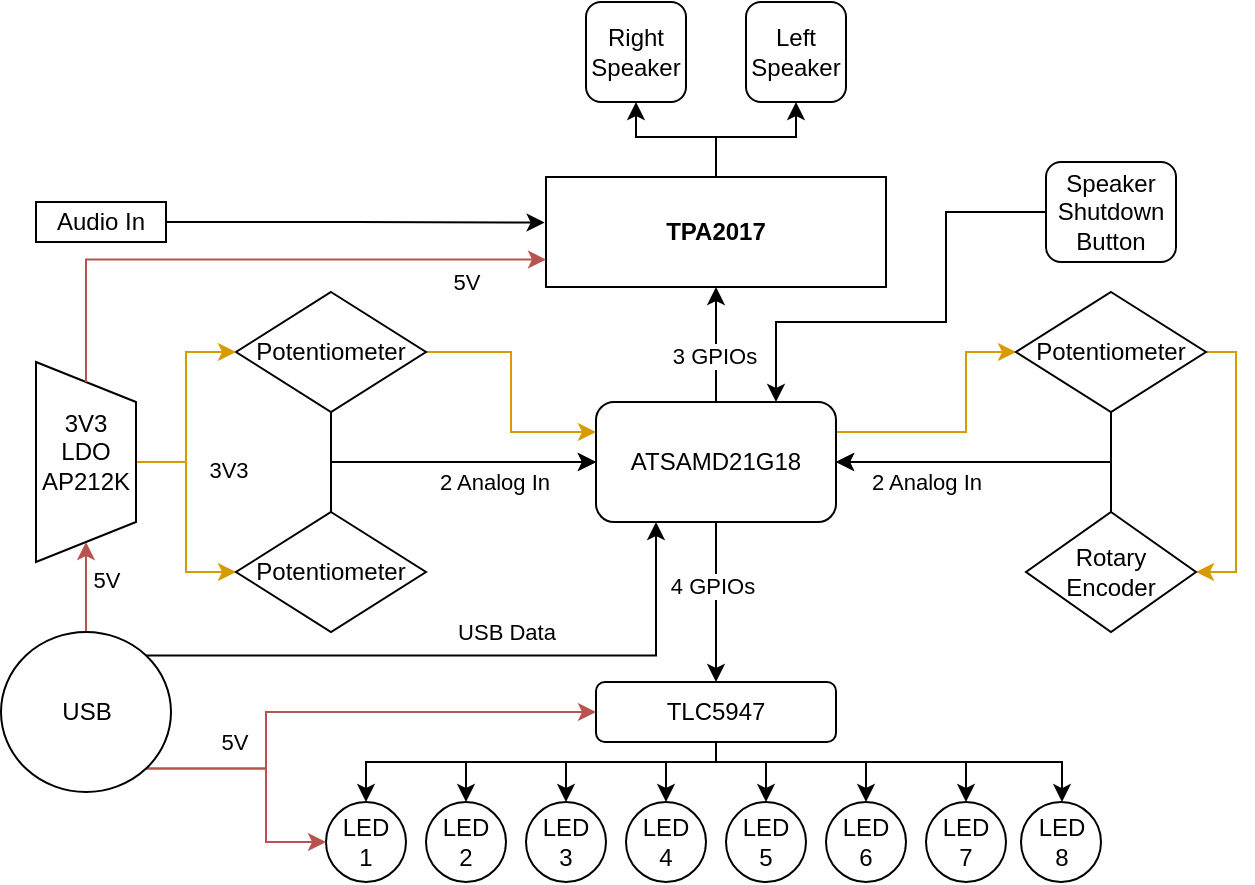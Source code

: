 <mxfile version="14.4.3" type="device"><diagram id="X3_nB0WhLi7Ix3hSvqKF" name="Page-1"><mxGraphModel dx="1313" dy="854" grid="1" gridSize="10" guides="1" tooltips="1" connect="1" arrows="1" fold="1" page="1" pageScale="1" pageWidth="500" pageHeight="400" math="0" shadow="0"><root><mxCell id="0"/><mxCell id="1" parent="0"/><mxCell id="Q01XSOpCoa18E9VcZ7Vx-3" style="edgeStyle=orthogonalEdgeStyle;rounded=0;orthogonalLoop=1;jettySize=auto;html=1;exitX=1;exitY=0.5;exitDx=0;exitDy=0;entryX=-0.004;entryY=0.414;entryDx=0;entryDy=0;entryPerimeter=0;" parent="1" source="Q01XSOpCoa18E9VcZ7Vx-1" target="Q01XSOpCoa18E9VcZ7Vx-2" edge="1"><mxGeometry relative="1" as="geometry"><mxPoint x="150" y="65" as="targetPoint"/><Array as="points"/></mxGeometry></mxCell><mxCell id="Q01XSOpCoa18E9VcZ7Vx-1" value="Audio In" style="rounded=0;whiteSpace=wrap;html=1;" parent="1" vertex="1"><mxGeometry x="-105" y="50" width="65" height="20" as="geometry"/></mxCell><mxCell id="Q01XSOpCoa18E9VcZ7Vx-51" style="edgeStyle=orthogonalEdgeStyle;rounded=0;orthogonalLoop=1;jettySize=auto;html=1;exitX=0.5;exitY=0;exitDx=0;exitDy=0;entryX=0.5;entryY=1;entryDx=0;entryDy=0;" parent="1" source="Q01XSOpCoa18E9VcZ7Vx-2" target="Q01XSOpCoa18E9VcZ7Vx-5" edge="1"><mxGeometry relative="1" as="geometry"/></mxCell><mxCell id="Q01XSOpCoa18E9VcZ7Vx-52" style="edgeStyle=orthogonalEdgeStyle;rounded=0;orthogonalLoop=1;jettySize=auto;html=1;exitX=0.5;exitY=0;exitDx=0;exitDy=0;entryX=0.5;entryY=1;entryDx=0;entryDy=0;" parent="1" source="Q01XSOpCoa18E9VcZ7Vx-2" target="Q01XSOpCoa18E9VcZ7Vx-4" edge="1"><mxGeometry relative="1" as="geometry"/></mxCell><mxCell id="Q01XSOpCoa18E9VcZ7Vx-2" value="&lt;b&gt;TPA2017&lt;/b&gt;" style="rounded=0;whiteSpace=wrap;html=1;" parent="1" vertex="1"><mxGeometry x="150" y="37.5" width="170" height="55" as="geometry"/></mxCell><mxCell id="Q01XSOpCoa18E9VcZ7Vx-5" value="Right Speaker" style="rounded=1;whiteSpace=wrap;html=1;" parent="1" vertex="1"><mxGeometry x="170" y="-50" width="50" height="50" as="geometry"/></mxCell><mxCell id="Q01XSOpCoa18E9VcZ7Vx-45" style="edgeStyle=orthogonalEdgeStyle;rounded=0;orthogonalLoop=1;jettySize=auto;html=1;exitX=0.5;exitY=1;exitDx=0;exitDy=0;entryX=0.5;entryY=0;entryDx=0;entryDy=0;" parent="1" source="Q01XSOpCoa18E9VcZ7Vx-11" target="Q01XSOpCoa18E9VcZ7Vx-12" edge="1"><mxGeometry relative="1" as="geometry"><Array as="points"><mxPoint x="235" y="280"/><mxPoint x="235" y="280"/></Array></mxGeometry></mxCell><mxCell id="YXx2N_Yibbr7xTXgmvik-11" value="4 GPIOs" style="edgeLabel;html=1;align=center;verticalAlign=middle;resizable=0;points=[];" parent="Q01XSOpCoa18E9VcZ7Vx-45" vertex="1" connectable="0"><mxGeometry x="-0.212" y="-2" relative="1" as="geometry"><mxPoint as="offset"/></mxGeometry></mxCell><mxCell id="Q01XSOpCoa18E9VcZ7Vx-48" style="edgeStyle=orthogonalEdgeStyle;rounded=0;orthogonalLoop=1;jettySize=auto;html=1;exitX=0.5;exitY=0;exitDx=0;exitDy=0;entryX=0.5;entryY=1;entryDx=0;entryDy=0;" parent="1" source="Q01XSOpCoa18E9VcZ7Vx-11" target="Q01XSOpCoa18E9VcZ7Vx-2" edge="1"><mxGeometry relative="1" as="geometry"/></mxCell><mxCell id="Q01XSOpCoa18E9VcZ7Vx-49" value="3 GPIOs" style="edgeLabel;html=1;align=center;verticalAlign=middle;resizable=0;points=[];" parent="Q01XSOpCoa18E9VcZ7Vx-48" vertex="1" connectable="0"><mxGeometry x="-0.205" y="1" relative="1" as="geometry"><mxPoint as="offset"/></mxGeometry></mxCell><mxCell id="YXx2N_Yibbr7xTXgmvik-27" style="edgeStyle=orthogonalEdgeStyle;rounded=0;orthogonalLoop=1;jettySize=auto;html=1;exitX=1;exitY=0.25;exitDx=0;exitDy=0;entryX=0;entryY=0.5;entryDx=0;entryDy=0;fontColor=#000000;fillColor=#ffe6cc;strokeColor=#d79b00;" parent="1" source="Q01XSOpCoa18E9VcZ7Vx-11" target="84ULJic2vUTqCmQqyrNo-3" edge="1"><mxGeometry relative="1" as="geometry"><mxPoint x="390" y="125" as="targetPoint"/><Array as="points"><mxPoint x="360" y="165"/><mxPoint x="360" y="125"/></Array></mxGeometry></mxCell><mxCell id="Q01XSOpCoa18E9VcZ7Vx-11" value="ATSAMD21G18" style="rounded=1;whiteSpace=wrap;html=1;" parent="1" vertex="1"><mxGeometry x="175" y="150" width="120" height="60" as="geometry"/></mxCell><mxCell id="YXx2N_Yibbr7xTXgmvik-3" style="edgeStyle=orthogonalEdgeStyle;rounded=0;orthogonalLoop=1;jettySize=auto;html=1;exitX=0.5;exitY=1;exitDx=0;exitDy=0;entryX=0.5;entryY=0;entryDx=0;entryDy=0;" parent="1" source="Q01XSOpCoa18E9VcZ7Vx-12" target="Q01XSOpCoa18E9VcZ7Vx-15" edge="1"><mxGeometry relative="1" as="geometry"><Array as="points"><mxPoint x="235" y="330"/><mxPoint x="60" y="330"/></Array></mxGeometry></mxCell><mxCell id="YXx2N_Yibbr7xTXgmvik-4" style="edgeStyle=orthogonalEdgeStyle;rounded=0;orthogonalLoop=1;jettySize=auto;html=1;exitX=0.5;exitY=1;exitDx=0;exitDy=0;entryX=0.5;entryY=0;entryDx=0;entryDy=0;" parent="1" source="Q01XSOpCoa18E9VcZ7Vx-12" target="Q01XSOpCoa18E9VcZ7Vx-16" edge="1"><mxGeometry relative="1" as="geometry"><Array as="points"><mxPoint x="235" y="330"/><mxPoint x="110" y="330"/></Array></mxGeometry></mxCell><mxCell id="YXx2N_Yibbr7xTXgmvik-5" style="edgeStyle=orthogonalEdgeStyle;rounded=0;orthogonalLoop=1;jettySize=auto;html=1;exitX=0.5;exitY=1;exitDx=0;exitDy=0;entryX=0.5;entryY=0;entryDx=0;entryDy=0;" parent="1" source="Q01XSOpCoa18E9VcZ7Vx-12" target="Q01XSOpCoa18E9VcZ7Vx-17" edge="1"><mxGeometry relative="1" as="geometry"><Array as="points"><mxPoint x="235" y="330"/><mxPoint x="160" y="330"/></Array></mxGeometry></mxCell><mxCell id="YXx2N_Yibbr7xTXgmvik-6" style="edgeStyle=orthogonalEdgeStyle;rounded=0;orthogonalLoop=1;jettySize=auto;html=1;exitX=0.5;exitY=1;exitDx=0;exitDy=0;entryX=0.5;entryY=0;entryDx=0;entryDy=0;" parent="1" source="Q01XSOpCoa18E9VcZ7Vx-12" target="Q01XSOpCoa18E9VcZ7Vx-20" edge="1"><mxGeometry relative="1" as="geometry"><Array as="points"><mxPoint x="235" y="330"/><mxPoint x="210" y="330"/></Array></mxGeometry></mxCell><mxCell id="YXx2N_Yibbr7xTXgmvik-7" style="edgeStyle=orthogonalEdgeStyle;rounded=0;orthogonalLoop=1;jettySize=auto;html=1;exitX=0.5;exitY=1;exitDx=0;exitDy=0;" parent="1" source="Q01XSOpCoa18E9VcZ7Vx-12" target="Q01XSOpCoa18E9VcZ7Vx-21" edge="1"><mxGeometry relative="1" as="geometry"><Array as="points"><mxPoint x="235" y="330"/><mxPoint x="260" y="330"/></Array></mxGeometry></mxCell><mxCell id="YXx2N_Yibbr7xTXgmvik-8" style="edgeStyle=orthogonalEdgeStyle;rounded=0;orthogonalLoop=1;jettySize=auto;html=1;exitX=0.5;exitY=1;exitDx=0;exitDy=0;entryX=0.5;entryY=0;entryDx=0;entryDy=0;" parent="1" source="Q01XSOpCoa18E9VcZ7Vx-12" target="Q01XSOpCoa18E9VcZ7Vx-22" edge="1"><mxGeometry relative="1" as="geometry"><Array as="points"><mxPoint x="235" y="330"/><mxPoint x="310" y="330"/></Array></mxGeometry></mxCell><mxCell id="YXx2N_Yibbr7xTXgmvik-9" style="edgeStyle=orthogonalEdgeStyle;rounded=0;orthogonalLoop=1;jettySize=auto;html=1;exitX=0.5;exitY=1;exitDx=0;exitDy=0;entryX=0.5;entryY=0;entryDx=0;entryDy=0;" parent="1" source="Q01XSOpCoa18E9VcZ7Vx-12" target="Q01XSOpCoa18E9VcZ7Vx-19" edge="1"><mxGeometry relative="1" as="geometry"><Array as="points"><mxPoint x="235" y="330"/><mxPoint x="360" y="330"/></Array></mxGeometry></mxCell><mxCell id="YXx2N_Yibbr7xTXgmvik-10" style="edgeStyle=orthogonalEdgeStyle;rounded=0;orthogonalLoop=1;jettySize=auto;html=1;exitX=0.5;exitY=1;exitDx=0;exitDy=0;" parent="1" source="Q01XSOpCoa18E9VcZ7Vx-12" target="YXx2N_Yibbr7xTXgmvik-2" edge="1"><mxGeometry relative="1" as="geometry"><Array as="points"><mxPoint x="235" y="330"/><mxPoint x="408" y="330"/></Array></mxGeometry></mxCell><mxCell id="Q01XSOpCoa18E9VcZ7Vx-12" value="TLC5947" style="rounded=1;whiteSpace=wrap;html=1;" parent="1" vertex="1"><mxGeometry x="175" y="290" width="120" height="30" as="geometry"/></mxCell><mxCell id="Q01XSOpCoa18E9VcZ7Vx-15" value="LED&lt;br&gt;1" style="ellipse;whiteSpace=wrap;html=1;aspect=fixed;" parent="1" vertex="1"><mxGeometry x="40" y="350" width="40" height="40" as="geometry"/></mxCell><mxCell id="Q01XSOpCoa18E9VcZ7Vx-16" value="LED&lt;br&gt;2" style="ellipse;whiteSpace=wrap;html=1;aspect=fixed;" parent="1" vertex="1"><mxGeometry x="90" y="350" width="40" height="40" as="geometry"/></mxCell><mxCell id="Q01XSOpCoa18E9VcZ7Vx-17" value="LED&lt;br&gt;3" style="ellipse;whiteSpace=wrap;html=1;aspect=fixed;" parent="1" vertex="1"><mxGeometry x="140" y="350" width="40" height="40" as="geometry"/></mxCell><mxCell id="Q01XSOpCoa18E9VcZ7Vx-19" value="LED&lt;br&gt;7" style="ellipse;whiteSpace=wrap;html=1;aspect=fixed;" parent="1" vertex="1"><mxGeometry x="340" y="350" width="40" height="40" as="geometry"/></mxCell><mxCell id="Q01XSOpCoa18E9VcZ7Vx-20" value="LED&lt;br&gt;4" style="ellipse;whiteSpace=wrap;html=1;aspect=fixed;" parent="1" vertex="1"><mxGeometry x="190" y="350" width="40" height="40" as="geometry"/></mxCell><mxCell id="Q01XSOpCoa18E9VcZ7Vx-21" value="LED&lt;br&gt;5" style="ellipse;whiteSpace=wrap;html=1;aspect=fixed;" parent="1" vertex="1"><mxGeometry x="240" y="350" width="40" height="40" as="geometry"/></mxCell><mxCell id="Q01XSOpCoa18E9VcZ7Vx-22" value="LED&lt;br&gt;6" style="ellipse;whiteSpace=wrap;html=1;aspect=fixed;" parent="1" vertex="1"><mxGeometry x="290" y="350" width="40" height="40" as="geometry"/></mxCell><mxCell id="YXx2N_Yibbr7xTXgmvik-26" style="edgeStyle=orthogonalEdgeStyle;rounded=0;orthogonalLoop=1;jettySize=auto;html=1;exitX=1;exitY=0.5;exitDx=0;exitDy=0;entryX=0;entryY=0.25;entryDx=0;entryDy=0;fontColor=#000000;fillColor=#ffe6cc;strokeColor=#d79b00;" parent="1" source="Q01XSOpCoa18E9VcZ7Vx-35" target="Q01XSOpCoa18E9VcZ7Vx-11" edge="1"><mxGeometry relative="1" as="geometry"/></mxCell><mxCell id="YXx2N_Yibbr7xTXgmvik-36" style="edgeStyle=orthogonalEdgeStyle;rounded=0;orthogonalLoop=1;jettySize=auto;html=1;exitX=0.5;exitY=1;exitDx=0;exitDy=0;entryX=0;entryY=0.5;entryDx=0;entryDy=0;startArrow=none;startFill=0;fontColor=#000000;endArrow=classic;endFill=1;" parent="1" source="Q01XSOpCoa18E9VcZ7Vx-35" target="Q01XSOpCoa18E9VcZ7Vx-11" edge="1"><mxGeometry relative="1" as="geometry"/></mxCell><mxCell id="Q01XSOpCoa18E9VcZ7Vx-35" value="Potentiometer" style="rhombus;whiteSpace=wrap;html=1;" parent="1" vertex="1"><mxGeometry x="-5" y="95" width="95" height="60" as="geometry"/></mxCell><mxCell id="Q01XSOpCoa18E9VcZ7Vx-40" style="edgeStyle=orthogonalEdgeStyle;rounded=0;orthogonalLoop=1;jettySize=auto;html=1;exitX=0.5;exitY=0;exitDx=0;exitDy=0;entryX=0;entryY=0.5;entryDx=0;entryDy=0;startArrow=none;startFill=0;endArrow=classic;endFill=1;" parent="1" source="84ULJic2vUTqCmQqyrNo-1" target="Q01XSOpCoa18E9VcZ7Vx-11" edge="1"><mxGeometry relative="1" as="geometry"><mxPoint x="150" y="180" as="targetPoint"/><Array as="points"><mxPoint x="43" y="180"/></Array><mxPoint x="37.5" y="205" as="sourcePoint"/></mxGeometry></mxCell><mxCell id="Q01XSOpCoa18E9VcZ7Vx-44" value="2 Analog In" style="edgeLabel;html=1;align=center;verticalAlign=middle;resizable=0;points=[];" parent="Q01XSOpCoa18E9VcZ7Vx-40" vertex="1" connectable="0"><mxGeometry x="0.264" y="2" relative="1" as="geometry"><mxPoint x="7.2" y="12" as="offset"/></mxGeometry></mxCell><mxCell id="YXx2N_Yibbr7xTXgmvik-28" style="edgeStyle=orthogonalEdgeStyle;rounded=0;orthogonalLoop=1;jettySize=auto;html=1;exitX=1;exitY=0.5;exitDx=0;exitDy=0;entryX=1;entryY=0.5;entryDx=0;entryDy=0;fontColor=#000000;fillColor=#ffe6cc;strokeColor=#d79b00;" parent="1" source="84ULJic2vUTqCmQqyrNo-3" target="Q01XSOpCoa18E9VcZ7Vx-38" edge="1"><mxGeometry relative="1" as="geometry"><mxPoint x="475" y="125" as="sourcePoint"/><Array as="points"><mxPoint x="495" y="125"/><mxPoint x="495" y="235"/></Array></mxGeometry></mxCell><mxCell id="YXx2N_Yibbr7xTXgmvik-39" style="edgeStyle=orthogonalEdgeStyle;rounded=0;orthogonalLoop=1;jettySize=auto;html=1;exitX=0.5;exitY=1;exitDx=0;exitDy=0;entryX=1;entryY=0.5;entryDx=0;entryDy=0;startArrow=none;startFill=0;endArrow=classic;endFill=1;fontColor=#000000;" parent="1" target="Q01XSOpCoa18E9VcZ7Vx-11" edge="1"><mxGeometry relative="1" as="geometry"><Array as="points"><mxPoint x="433" y="180"/></Array><mxPoint x="432.5" y="155" as="sourcePoint"/></mxGeometry></mxCell><mxCell id="YXx2N_Yibbr7xTXgmvik-40" style="edgeStyle=orthogonalEdgeStyle;rounded=0;orthogonalLoop=1;jettySize=auto;html=1;exitX=0.5;exitY=0;exitDx=0;exitDy=0;entryX=1;entryY=0.5;entryDx=0;entryDy=0;startArrow=none;startFill=0;endArrow=classic;endFill=1;fontColor=#000000;" parent="1" source="Q01XSOpCoa18E9VcZ7Vx-38" target="Q01XSOpCoa18E9VcZ7Vx-11" edge="1"><mxGeometry relative="1" as="geometry"/></mxCell><mxCell id="YXx2N_Yibbr7xTXgmvik-41" value="2 Analog In" style="edgeLabel;html=1;align=center;verticalAlign=middle;resizable=0;points=[];fontColor=#000000;" parent="YXx2N_Yibbr7xTXgmvik-40" vertex="1" connectable="0"><mxGeometry x="0.611" relative="1" as="geometry"><mxPoint x="13.28" y="10" as="offset"/></mxGeometry></mxCell><mxCell id="Q01XSOpCoa18E9VcZ7Vx-38" value="Rotary&lt;br&gt;Encoder" style="rhombus;whiteSpace=wrap;html=1;" parent="1" vertex="1"><mxGeometry x="390" y="205" width="85" height="60" as="geometry"/></mxCell><mxCell id="Q01XSOpCoa18E9VcZ7Vx-4" value="Left&lt;br&gt;Speaker" style="rounded=1;whiteSpace=wrap;html=1;" parent="1" vertex="1"><mxGeometry x="250" y="-50" width="50" height="50" as="geometry"/></mxCell><mxCell id="YXx2N_Yibbr7xTXgmvik-2" value="LED&lt;br&gt;8" style="ellipse;whiteSpace=wrap;html=1;aspect=fixed;" parent="1" vertex="1"><mxGeometry x="387.5" y="350" width="40" height="40" as="geometry"/></mxCell><mxCell id="YXx2N_Yibbr7xTXgmvik-23" style="edgeStyle=orthogonalEdgeStyle;rounded=0;orthogonalLoop=1;jettySize=auto;html=1;exitX=0.5;exitY=0;exitDx=0;exitDy=0;entryX=0;entryY=0.5;entryDx=0;entryDy=0;fontColor=#000000;fillColor=#ffe6cc;strokeColor=#d79b00;" parent="1" source="YXx2N_Yibbr7xTXgmvik-12" target="Q01XSOpCoa18E9VcZ7Vx-35" edge="1"><mxGeometry relative="1" as="geometry"><Array as="points"><mxPoint x="-30" y="180"/><mxPoint x="-30" y="125"/></Array></mxGeometry></mxCell><mxCell id="YXx2N_Yibbr7xTXgmvik-24" style="edgeStyle=orthogonalEdgeStyle;rounded=0;orthogonalLoop=1;jettySize=auto;html=1;exitX=0.5;exitY=0;exitDx=0;exitDy=0;entryX=0;entryY=0.5;entryDx=0;entryDy=0;fontColor=#000000;fillColor=#ffe6cc;strokeColor=#d79b00;" parent="1" source="YXx2N_Yibbr7xTXgmvik-12" edge="1"><mxGeometry relative="1" as="geometry"><Array as="points"><mxPoint x="-30" y="180"/><mxPoint x="-30" y="235"/></Array><mxPoint x="-5" y="235" as="targetPoint"/></mxGeometry></mxCell><mxCell id="YXx2N_Yibbr7xTXgmvik-25" value="3V3" style="edgeLabel;html=1;align=center;verticalAlign=middle;resizable=0;points=[];fontColor=#000000;" parent="YXx2N_Yibbr7xTXgmvik-24" vertex="1" connectable="0"><mxGeometry x="-0.456" relative="1" as="geometry"><mxPoint x="20.71" as="offset"/></mxGeometry></mxCell><mxCell id="YXx2N_Yibbr7xTXgmvik-12" value="" style="shape=trapezoid;perimeter=trapezoidPerimeter;whiteSpace=wrap;html=1;fixedSize=1;rotation=90;" parent="1" vertex="1"><mxGeometry x="-130" y="155" width="100" height="50" as="geometry"/></mxCell><mxCell id="YXx2N_Yibbr7xTXgmvik-17" style="edgeStyle=orthogonalEdgeStyle;rounded=0;orthogonalLoop=1;jettySize=auto;html=1;exitX=1;exitY=1;exitDx=0;exitDy=0;entryX=0;entryY=0.5;entryDx=0;entryDy=0;fillColor=#f8cecc;strokeColor=#b85450;" parent="1" source="YXx2N_Yibbr7xTXgmvik-13" target="Q01XSOpCoa18E9VcZ7Vx-12" edge="1"><mxGeometry relative="1" as="geometry"><Array as="points"><mxPoint x="10" y="333"/><mxPoint x="10" y="305"/></Array></mxGeometry></mxCell><mxCell id="YXx2N_Yibbr7xTXgmvik-18" style="edgeStyle=orthogonalEdgeStyle;rounded=0;orthogonalLoop=1;jettySize=auto;html=1;exitX=1;exitY=1;exitDx=0;exitDy=0;entryX=0;entryY=0.5;entryDx=0;entryDy=0;fillColor=#f8cecc;strokeColor=#b85450;" parent="1" source="YXx2N_Yibbr7xTXgmvik-13" target="Q01XSOpCoa18E9VcZ7Vx-15" edge="1"><mxGeometry relative="1" as="geometry"><Array as="points"><mxPoint x="10" y="333"/><mxPoint x="10" y="370"/></Array></mxGeometry></mxCell><mxCell id="YXx2N_Yibbr7xTXgmvik-19" value="5V" style="edgeLabel;html=1;align=center;verticalAlign=middle;resizable=0;points=[];" parent="YXx2N_Yibbr7xTXgmvik-18" vertex="1" connectable="0"><mxGeometry x="-0.408" y="-2" relative="1" as="geometry"><mxPoint x="6" y="-15.32" as="offset"/></mxGeometry></mxCell><mxCell id="YXx2N_Yibbr7xTXgmvik-20" style="edgeStyle=orthogonalEdgeStyle;rounded=0;orthogonalLoop=1;jettySize=auto;html=1;exitX=0.5;exitY=0;exitDx=0;exitDy=0;fontColor=#000000;fillColor=#f8cecc;strokeColor=#b85450;" parent="1" source="YXx2N_Yibbr7xTXgmvik-13" target="YXx2N_Yibbr7xTXgmvik-12" edge="1"><mxGeometry relative="1" as="geometry"/></mxCell><mxCell id="YXx2N_Yibbr7xTXgmvik-21" value="5V" style="edgeLabel;html=1;align=center;verticalAlign=middle;resizable=0;points=[];fontColor=#000000;" parent="YXx2N_Yibbr7xTXgmvik-20" vertex="1" connectable="0"><mxGeometry x="0.738" relative="1" as="geometry"><mxPoint x="10" y="11.67" as="offset"/></mxGeometry></mxCell><mxCell id="YXx2N_Yibbr7xTXgmvik-31" style="edgeStyle=orthogonalEdgeStyle;rounded=0;orthogonalLoop=1;jettySize=auto;html=1;exitX=0;exitY=0.5;exitDx=0;exitDy=0;fontColor=#000000;entryX=0;entryY=0.75;entryDx=0;entryDy=0;fillColor=#f8cecc;strokeColor=#b85450;" parent="1" source="YXx2N_Yibbr7xTXgmvik-12" target="Q01XSOpCoa18E9VcZ7Vx-2" edge="1"><mxGeometry relative="1" as="geometry"><mxPoint x="-150" y="60" as="targetPoint"/><Array as="points"><mxPoint x="-80" y="79"/></Array></mxGeometry></mxCell><mxCell id="YXx2N_Yibbr7xTXgmvik-32" value="5V" style="edgeLabel;html=1;align=center;verticalAlign=middle;resizable=0;points=[];fontColor=#000000;" parent="YXx2N_Yibbr7xTXgmvik-31" vertex="1" connectable="0"><mxGeometry x="0.856" y="1" relative="1" as="geometry"><mxPoint x="-19.21" y="12.24" as="offset"/></mxGeometry></mxCell><mxCell id="YXx2N_Yibbr7xTXgmvik-33" style="edgeStyle=orthogonalEdgeStyle;rounded=0;orthogonalLoop=1;jettySize=auto;html=1;exitX=1;exitY=0;exitDx=0;exitDy=0;entryX=0.25;entryY=1;entryDx=0;entryDy=0;fontColor=#000000;" parent="1" source="YXx2N_Yibbr7xTXgmvik-13" target="Q01XSOpCoa18E9VcZ7Vx-11" edge="1"><mxGeometry relative="1" as="geometry"/></mxCell><mxCell id="YXx2N_Yibbr7xTXgmvik-34" value="USB Data" style="edgeLabel;html=1;align=center;verticalAlign=middle;resizable=0;points=[];fontColor=#000000;" parent="YXx2N_Yibbr7xTXgmvik-33" vertex="1" connectable="0"><mxGeometry x="0.09" relative="1" as="geometry"><mxPoint x="3.85" y="-11.7" as="offset"/></mxGeometry></mxCell><mxCell id="YXx2N_Yibbr7xTXgmvik-13" value="USB" style="ellipse;whiteSpace=wrap;html=1;" parent="1" vertex="1"><mxGeometry x="-122.5" y="265" width="85" height="80" as="geometry"/></mxCell><mxCell id="YXx2N_Yibbr7xTXgmvik-29" value="3V3 LDO&lt;br&gt;AP212K" style="text;html=1;strokeColor=none;fillColor=none;align=center;verticalAlign=middle;whiteSpace=wrap;rounded=0;fontColor=#000000;" parent="1" vertex="1"><mxGeometry x="-100" y="165" width="40" height="20" as="geometry"/></mxCell><mxCell id="ZEcU_c-vnr9IAlf6wWeI-1" style="edgeStyle=orthogonalEdgeStyle;rounded=0;orthogonalLoop=1;jettySize=auto;html=1;exitX=0;exitY=0.5;exitDx=0;exitDy=0;entryX=0.75;entryY=0;entryDx=0;entryDy=0;" edge="1" parent="1" source="sjDI87nDbewAet3spfKT-1" target="Q01XSOpCoa18E9VcZ7Vx-11"><mxGeometry relative="1" as="geometry"><Array as="points"><mxPoint x="350" y="55"/><mxPoint x="350" y="110"/><mxPoint x="265" y="110"/></Array></mxGeometry></mxCell><mxCell id="sjDI87nDbewAet3spfKT-1" value="Speaker&lt;br&gt;Shutdown Button" style="rounded=1;whiteSpace=wrap;html=1;" parent="1" vertex="1"><mxGeometry x="400" y="30" width="65" height="50" as="geometry"/></mxCell><mxCell id="84ULJic2vUTqCmQqyrNo-1" value="Potentiometer" style="rhombus;whiteSpace=wrap;html=1;" parent="1" vertex="1"><mxGeometry x="-5" y="205" width="95" height="60" as="geometry"/></mxCell><mxCell id="84ULJic2vUTqCmQqyrNo-3" value="Potentiometer" style="rhombus;whiteSpace=wrap;html=1;" parent="1" vertex="1"><mxGeometry x="385" y="95" width="95" height="60" as="geometry"/></mxCell></root></mxGraphModel></diagram></mxfile>